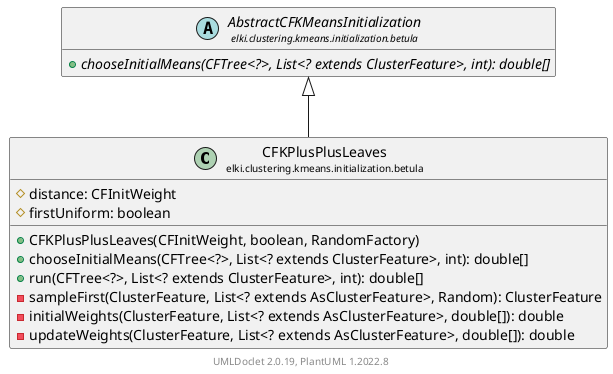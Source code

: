 @startuml
    remove .*\.(Instance|Par|Parameterizer|Factory)$
    set namespaceSeparator none
    hide empty fields
    hide empty methods

    class "<size:14>CFKPlusPlusLeaves\n<size:10>elki.clustering.kmeans.initialization.betula" as elki.clustering.kmeans.initialization.betula.CFKPlusPlusLeaves [[CFKPlusPlusLeaves.html]] {
        #distance: CFInitWeight
        #firstUniform: boolean
        +CFKPlusPlusLeaves(CFInitWeight, boolean, RandomFactory)
        +chooseInitialMeans(CFTree<?>, List<? extends ClusterFeature>, int): double[]
        +run(CFTree<?>, List<? extends ClusterFeature>, int): double[]
        -sampleFirst(ClusterFeature, List<? extends AsClusterFeature>, Random): ClusterFeature
        -initialWeights(ClusterFeature, List<? extends AsClusterFeature>, double[]): double
        -updateWeights(ClusterFeature, List<? extends AsClusterFeature>, double[]): double
    }

    abstract class "<size:14>AbstractCFKMeansInitialization\n<size:10>elki.clustering.kmeans.initialization.betula" as elki.clustering.kmeans.initialization.betula.AbstractCFKMeansInitialization [[AbstractCFKMeansInitialization.html]] {
        {abstract} +chooseInitialMeans(CFTree<?>, List<? extends ClusterFeature>, int): double[]
    }
    class "<size:14>CFKPlusPlusLeaves.Par\n<size:10>elki.clustering.kmeans.initialization.betula" as elki.clustering.kmeans.initialization.betula.CFKPlusPlusLeaves.Par [[CFKPlusPlusLeaves.Par.html]]

    elki.clustering.kmeans.initialization.betula.AbstractCFKMeansInitialization <|-- elki.clustering.kmeans.initialization.betula.CFKPlusPlusLeaves
    elki.clustering.kmeans.initialization.betula.CFKPlusPlusLeaves +-- elki.clustering.kmeans.initialization.betula.CFKPlusPlusLeaves.Par

    center footer UMLDoclet 2.0.19, PlantUML 1.2022.8
@enduml
